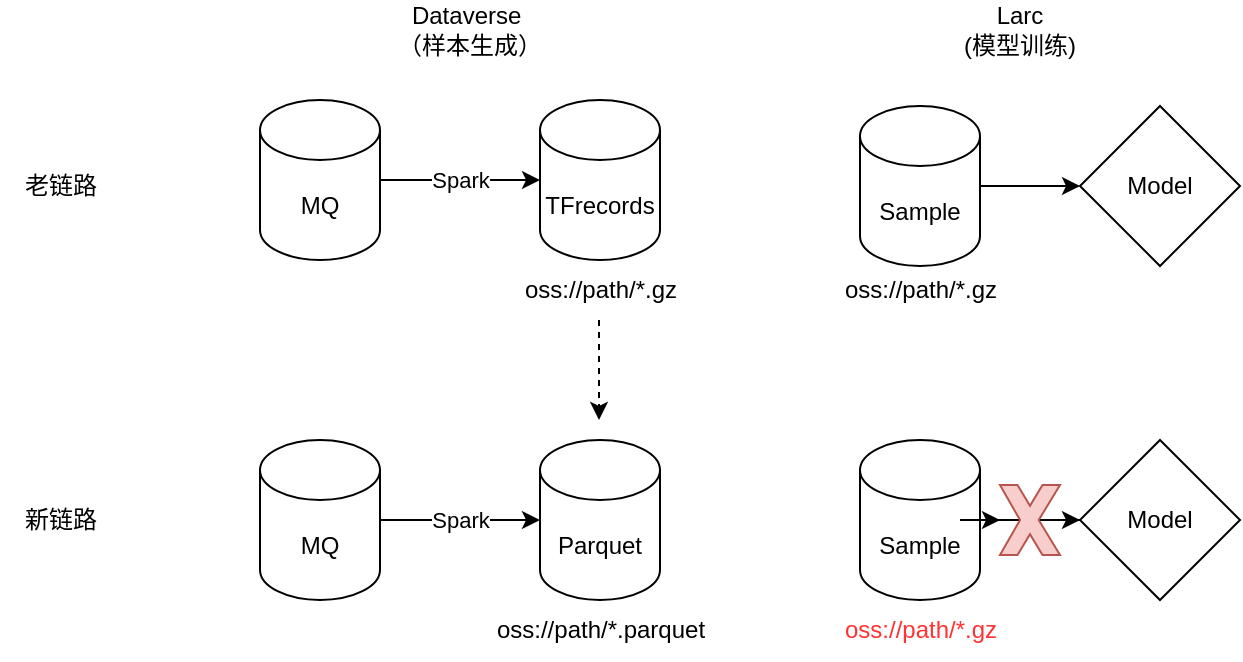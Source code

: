 <mxfile version="25.0.3">
  <diagram name="Page-1" id="yleN1k0fEDNsxrQhTclA">
    <mxGraphModel dx="1026" dy="650" grid="1" gridSize="10" guides="1" tooltips="1" connect="1" arrows="1" fold="1" page="1" pageScale="1" pageWidth="850" pageHeight="1100" math="0" shadow="0">
      <root>
        <mxCell id="0" />
        <mxCell id="1" parent="0" />
        <mxCell id="IbLXkhlVdiIV-Ifzlw0J-9" value="Dataverse&amp;nbsp;&lt;div&gt;（样本生成）&lt;/div&gt;" style="text;html=1;align=center;verticalAlign=middle;whiteSpace=wrap;rounded=0;" vertex="1" parent="1">
          <mxGeometry x="230" y="80" width="90" height="30" as="geometry" />
        </mxCell>
        <mxCell id="IbLXkhlVdiIV-Ifzlw0J-10" value="TFrecords" style="shape=cylinder3;whiteSpace=wrap;html=1;boundedLbl=1;backgroundOutline=1;size=15;" vertex="1" parent="1">
          <mxGeometry x="310" y="130" width="60" height="80" as="geometry" />
        </mxCell>
        <mxCell id="IbLXkhlVdiIV-Ifzlw0J-12" value="Spark" style="edgeStyle=orthogonalEdgeStyle;rounded=0;orthogonalLoop=1;jettySize=auto;html=1;" edge="1" parent="1" source="IbLXkhlVdiIV-Ifzlw0J-11" target="IbLXkhlVdiIV-Ifzlw0J-10">
          <mxGeometry relative="1" as="geometry" />
        </mxCell>
        <mxCell id="IbLXkhlVdiIV-Ifzlw0J-11" value="MQ" style="shape=cylinder3;whiteSpace=wrap;html=1;boundedLbl=1;backgroundOutline=1;size=15;" vertex="1" parent="1">
          <mxGeometry x="170" y="130" width="60" height="80" as="geometry" />
        </mxCell>
        <mxCell id="IbLXkhlVdiIV-Ifzlw0J-14" value="Parquet" style="shape=cylinder3;whiteSpace=wrap;html=1;boundedLbl=1;backgroundOutline=1;size=15;" vertex="1" parent="1">
          <mxGeometry x="310" y="300" width="60" height="80" as="geometry" />
        </mxCell>
        <mxCell id="IbLXkhlVdiIV-Ifzlw0J-15" value="Spark" style="edgeStyle=orthogonalEdgeStyle;rounded=0;orthogonalLoop=1;jettySize=auto;html=1;" edge="1" parent="1" source="IbLXkhlVdiIV-Ifzlw0J-16" target="IbLXkhlVdiIV-Ifzlw0J-14">
          <mxGeometry relative="1" as="geometry" />
        </mxCell>
        <mxCell id="IbLXkhlVdiIV-Ifzlw0J-16" value="MQ" style="shape=cylinder3;whiteSpace=wrap;html=1;boundedLbl=1;backgroundOutline=1;size=15;" vertex="1" parent="1">
          <mxGeometry x="170" y="300" width="60" height="80" as="geometry" />
        </mxCell>
        <mxCell id="IbLXkhlVdiIV-Ifzlw0J-17" value="老链路" style="text;html=1;align=center;verticalAlign=middle;resizable=0;points=[];autosize=1;strokeColor=none;fillColor=none;" vertex="1" parent="1">
          <mxGeometry x="40" y="158" width="60" height="30" as="geometry" />
        </mxCell>
        <mxCell id="IbLXkhlVdiIV-Ifzlw0J-18" value="新链路" style="text;html=1;align=center;verticalAlign=middle;resizable=0;points=[];autosize=1;strokeColor=none;fillColor=none;" vertex="1" parent="1">
          <mxGeometry x="40" y="325" width="60" height="30" as="geometry" />
        </mxCell>
        <mxCell id="IbLXkhlVdiIV-Ifzlw0J-20" value="" style="endArrow=classic;html=1;rounded=0;dashed=1;" edge="1" parent="1">
          <mxGeometry width="50" height="50" relative="1" as="geometry">
            <mxPoint x="339.5" y="240" as="sourcePoint" />
            <mxPoint x="339.5" y="290" as="targetPoint" />
          </mxGeometry>
        </mxCell>
        <mxCell id="IbLXkhlVdiIV-Ifzlw0J-21" value="Larc&lt;div&gt;(模型训练)&lt;/div&gt;" style="text;html=1;align=center;verticalAlign=middle;whiteSpace=wrap;rounded=0;" vertex="1" parent="1">
          <mxGeometry x="520" y="80" width="60" height="30" as="geometry" />
        </mxCell>
        <mxCell id="IbLXkhlVdiIV-Ifzlw0J-24" value="oss://path/*.gz" style="text;html=1;align=center;verticalAlign=middle;resizable=0;points=[];autosize=1;strokeColor=none;fillColor=none;" vertex="1" parent="1">
          <mxGeometry x="290" y="210" width="100" height="30" as="geometry" />
        </mxCell>
        <mxCell id="IbLXkhlVdiIV-Ifzlw0J-25" value="oss://path/*.parquet" style="text;html=1;align=center;verticalAlign=middle;resizable=0;points=[];autosize=1;strokeColor=none;fillColor=none;" vertex="1" parent="1">
          <mxGeometry x="275" y="380" width="130" height="30" as="geometry" />
        </mxCell>
        <mxCell id="IbLXkhlVdiIV-Ifzlw0J-32" value="" style="edgeStyle=orthogonalEdgeStyle;rounded=0;orthogonalLoop=1;jettySize=auto;html=1;" edge="1" parent="1" source="IbLXkhlVdiIV-Ifzlw0J-26" target="IbLXkhlVdiIV-Ifzlw0J-30">
          <mxGeometry relative="1" as="geometry" />
        </mxCell>
        <mxCell id="IbLXkhlVdiIV-Ifzlw0J-26" value="Sample" style="shape=cylinder3;whiteSpace=wrap;html=1;boundedLbl=1;backgroundOutline=1;size=15;" vertex="1" parent="1">
          <mxGeometry x="470" y="133" width="60" height="80" as="geometry" />
        </mxCell>
        <mxCell id="IbLXkhlVdiIV-Ifzlw0J-33" value="" style="edgeStyle=orthogonalEdgeStyle;rounded=0;orthogonalLoop=1;jettySize=auto;html=1;" edge="1" parent="1" source="IbLXkhlVdiIV-Ifzlw0J-34" target="IbLXkhlVdiIV-Ifzlw0J-31">
          <mxGeometry relative="1" as="geometry" />
        </mxCell>
        <mxCell id="IbLXkhlVdiIV-Ifzlw0J-27" value="Sample" style="shape=cylinder3;whiteSpace=wrap;html=1;boundedLbl=1;backgroundOutline=1;size=15;" vertex="1" parent="1">
          <mxGeometry x="470" y="300" width="60" height="80" as="geometry" />
        </mxCell>
        <mxCell id="IbLXkhlVdiIV-Ifzlw0J-28" value="oss://path/*.gz" style="text;html=1;align=center;verticalAlign=middle;resizable=0;points=[];autosize=1;strokeColor=none;fillColor=none;" vertex="1" parent="1">
          <mxGeometry x="450" y="210" width="100" height="30" as="geometry" />
        </mxCell>
        <mxCell id="IbLXkhlVdiIV-Ifzlw0J-29" value="oss://path/*.gz" style="text;html=1;align=center;verticalAlign=middle;resizable=0;points=[];autosize=1;strokeColor=none;fillColor=none;fontColor=#FF3333;" vertex="1" parent="1">
          <mxGeometry x="450" y="380" width="100" height="30" as="geometry" />
        </mxCell>
        <mxCell id="IbLXkhlVdiIV-Ifzlw0J-30" value="Model" style="rhombus;whiteSpace=wrap;html=1;" vertex="1" parent="1">
          <mxGeometry x="580" y="133" width="80" height="80" as="geometry" />
        </mxCell>
        <mxCell id="IbLXkhlVdiIV-Ifzlw0J-31" value="Model" style="rhombus;whiteSpace=wrap;html=1;" vertex="1" parent="1">
          <mxGeometry x="580" y="300" width="80" height="80" as="geometry" />
        </mxCell>
        <mxCell id="IbLXkhlVdiIV-Ifzlw0J-36" value="" style="edgeStyle=orthogonalEdgeStyle;rounded=0;orthogonalLoop=1;jettySize=auto;html=1;" edge="1" parent="1" source="IbLXkhlVdiIV-Ifzlw0J-27" target="IbLXkhlVdiIV-Ifzlw0J-34">
          <mxGeometry relative="1" as="geometry">
            <mxPoint x="530" y="340" as="sourcePoint" />
            <mxPoint x="580" y="340" as="targetPoint" />
          </mxGeometry>
        </mxCell>
        <mxCell id="IbLXkhlVdiIV-Ifzlw0J-34" value="" style="verticalLabelPosition=bottom;verticalAlign=top;html=1;shape=mxgraph.basic.x;fillColor=#f8cecc;strokeColor=#b85450;" vertex="1" parent="1">
          <mxGeometry x="540" y="322.5" width="30" height="35" as="geometry" />
        </mxCell>
      </root>
    </mxGraphModel>
  </diagram>
</mxfile>

